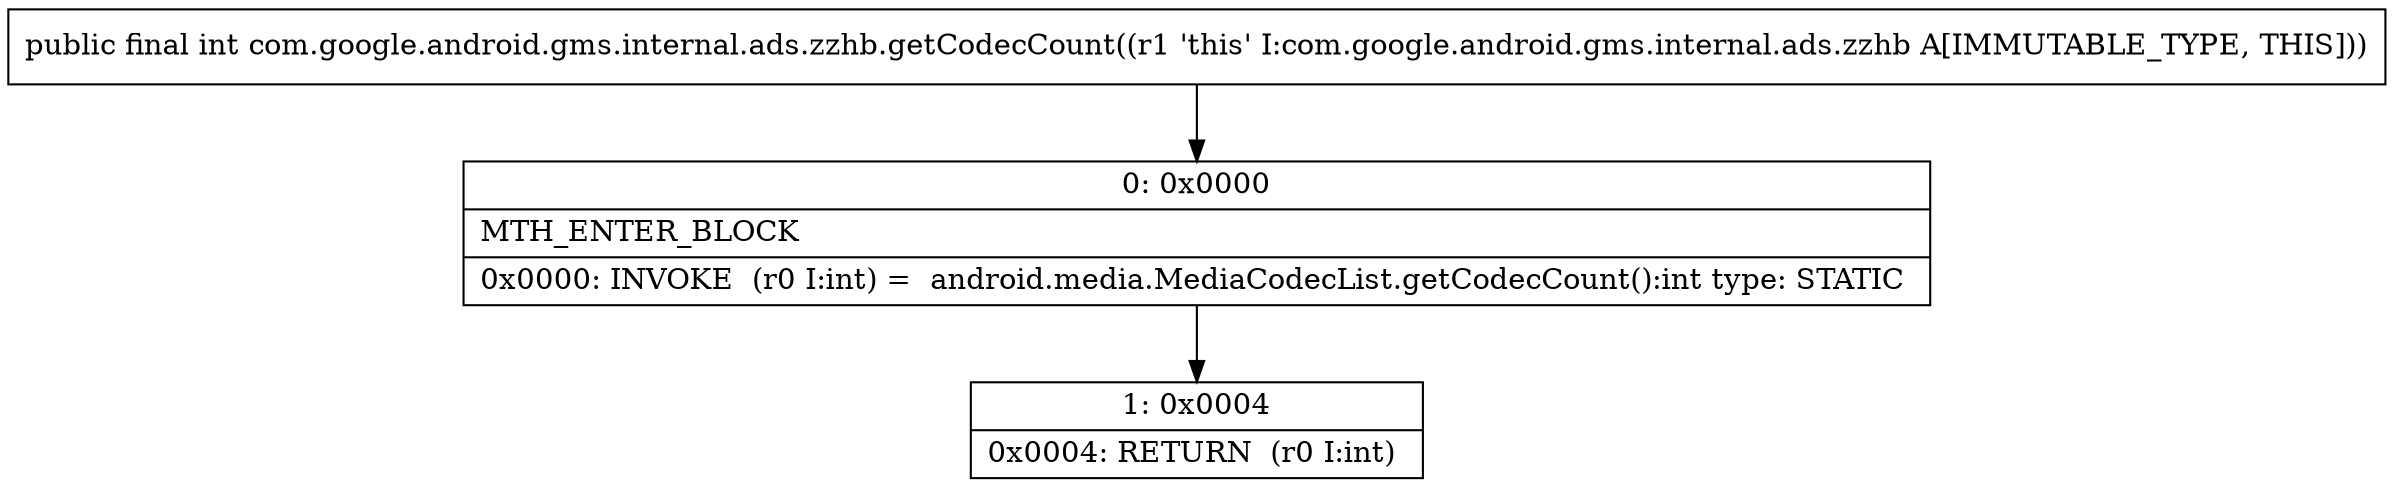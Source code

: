 digraph "CFG forcom.google.android.gms.internal.ads.zzhb.getCodecCount()I" {
Node_0 [shape=record,label="{0\:\ 0x0000|MTH_ENTER_BLOCK\l|0x0000: INVOKE  (r0 I:int) =  android.media.MediaCodecList.getCodecCount():int type: STATIC \l}"];
Node_1 [shape=record,label="{1\:\ 0x0004|0x0004: RETURN  (r0 I:int) \l}"];
MethodNode[shape=record,label="{public final int com.google.android.gms.internal.ads.zzhb.getCodecCount((r1 'this' I:com.google.android.gms.internal.ads.zzhb A[IMMUTABLE_TYPE, THIS])) }"];
MethodNode -> Node_0;
Node_0 -> Node_1;
}

